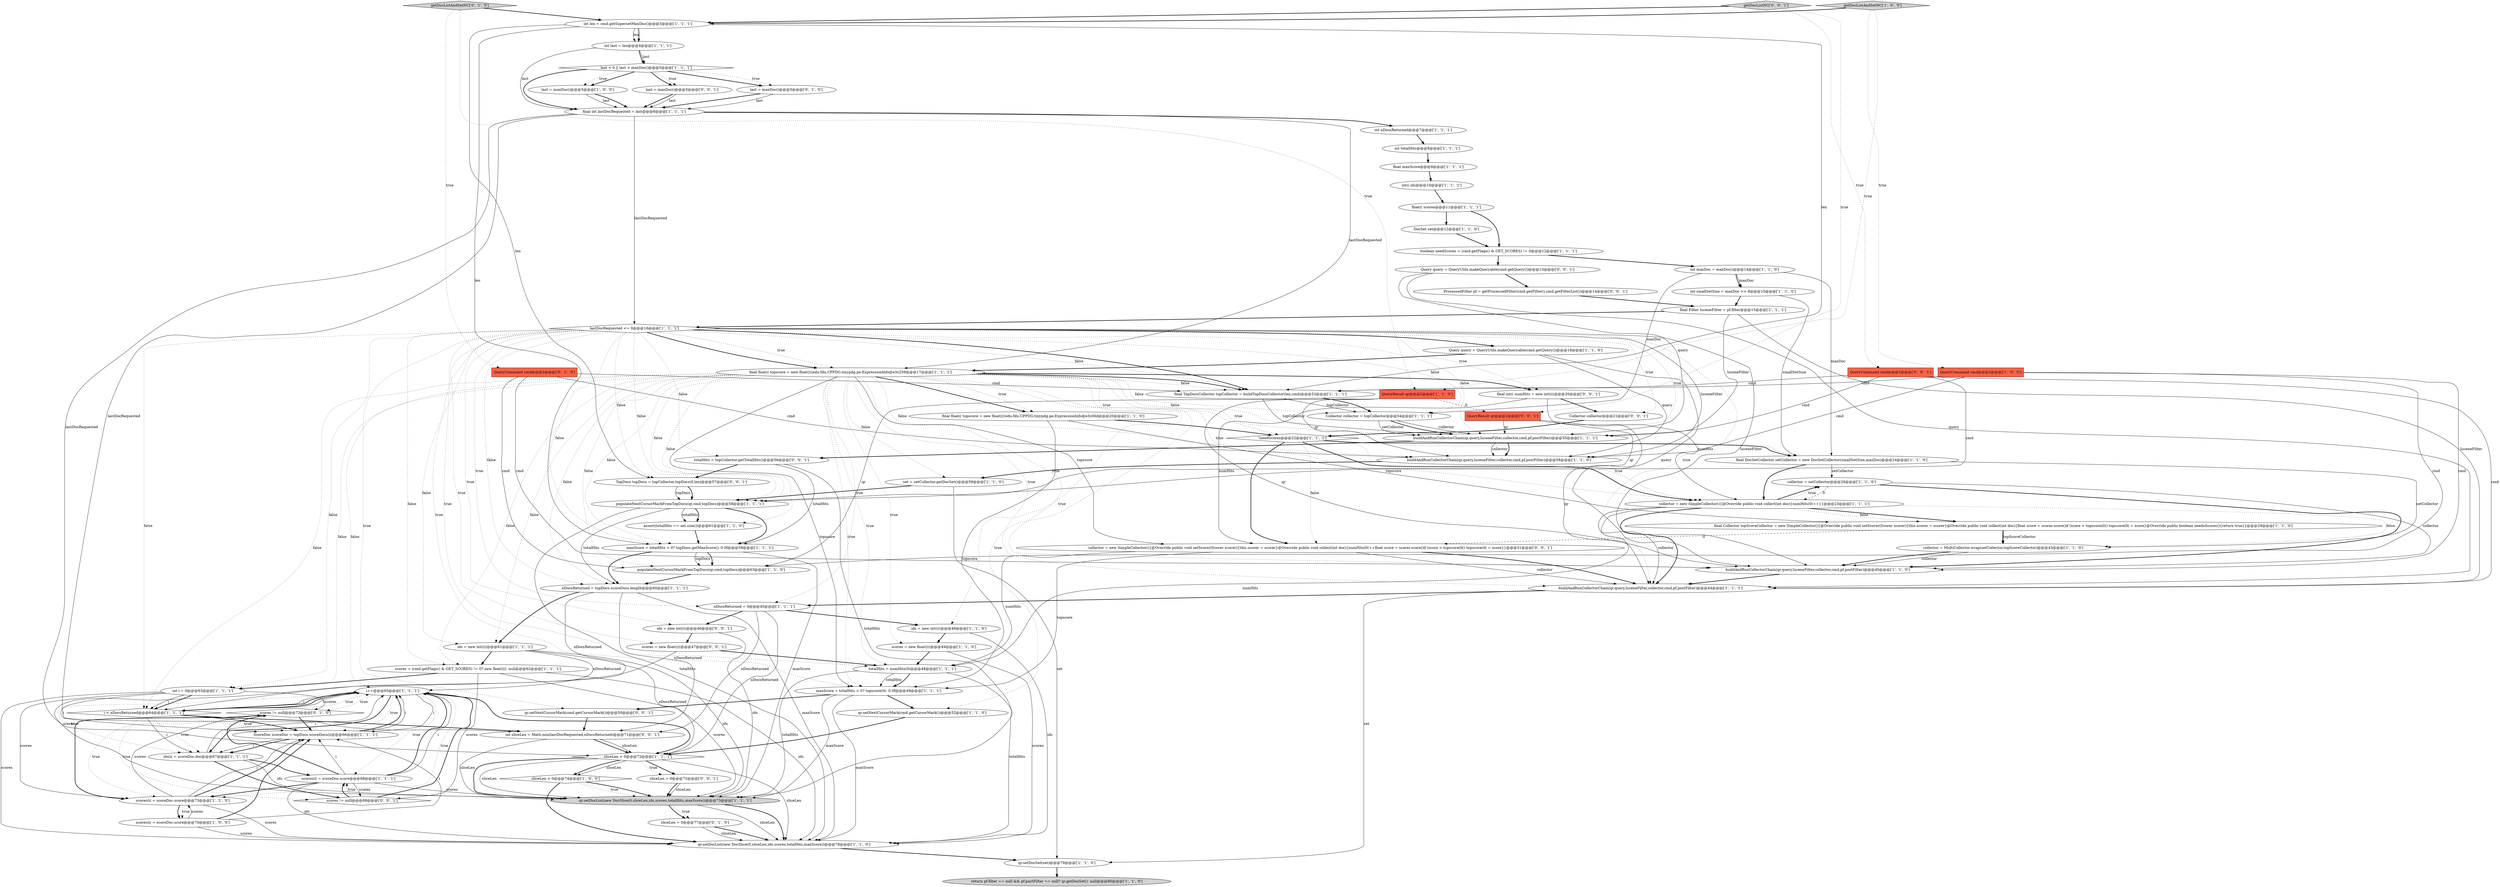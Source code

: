 digraph {
57 [style = filled, label = "buildAndRunCollectorChain(qr,query,luceneFilter,collector,cmd,pf.postFilter)@@@55@@@['1', '1', '1']", fillcolor = white, shape = ellipse image = "AAA0AAABBB1BBB"];
20 [style = filled, label = "int smallSetSize = maxDoc >> 6@@@15@@@['1', '1', '0']", fillcolor = white, shape = ellipse image = "AAA0AAABBB1BBB"];
11 [style = filled, label = "int nDocsReturned@@@7@@@['1', '1', '1']", fillcolor = white, shape = ellipse image = "AAA0AAABBB1BBB"];
28 [style = filled, label = "qr.setDocList(new DocSlice(0,sliceLen,ids,scores,totalHits,maxScore))@@@78@@@['1', '1', '0']", fillcolor = white, shape = ellipse image = "AAA0AAABBB1BBB"];
23 [style = filled, label = "totalHits = numHits(0(@@@48@@@['1', '1', '1']", fillcolor = white, shape = ellipse image = "AAA0AAABBB1BBB"];
76 [style = filled, label = "ids = new int((((@@@46@@@['0', '0', '1']", fillcolor = white, shape = ellipse image = "AAA0AAABBB3BBB"];
72 [style = filled, label = "ProcessedFilter pf = getProcessedFilter(cmd.getFilter(),cmd.getFilterList())@@@14@@@['0', '0', '1']", fillcolor = white, shape = ellipse image = "AAA0AAABBB3BBB"];
56 [style = filled, label = "int last = len@@@4@@@['1', '1', '1']", fillcolor = white, shape = ellipse image = "AAA0AAABBB1BBB"];
82 [style = filled, label = "TopDocs topDocs = topCollector.topDocs(0,len)@@@57@@@['0', '0', '1']", fillcolor = white, shape = ellipse image = "AAA0AAABBB3BBB"];
42 [style = filled, label = "int len = cmd.getSupersetMaxDoc()@@@3@@@['1', '1', '1']", fillcolor = white, shape = ellipse image = "AAA0AAABBB1BBB"];
30 [style = filled, label = "getDocListAndSetNC['1', '0', '0']", fillcolor = lightgray, shape = diamond image = "AAA0AAABBB1BBB"];
21 [style = filled, label = "Query query = QueryUtils.makeQueryable(cmd.getQuery())@@@18@@@['1', '1', '0']", fillcolor = white, shape = ellipse image = "AAA0AAABBB1BBB"];
3 [style = filled, label = "populateNextCursorMarkFromTopDocs(qr,cmd,topDocs)@@@63@@@['1', '1', '0']", fillcolor = white, shape = ellipse image = "AAA0AAABBB1BBB"];
63 [style = filled, label = "last = maxDoc()@@@5@@@['0', '1', '0']", fillcolor = white, shape = ellipse image = "AAA0AAABBB2BBB"];
61 [style = filled, label = "final Filter luceneFilter = pf.filter@@@15@@@['1', '1', '1']", fillcolor = white, shape = ellipse image = "AAA0AAABBB1BBB"];
31 [style = filled, label = "qr.setNextCursorMark(cmd.getCursorMark())@@@52@@@['1', '1', '0']", fillcolor = white, shape = ellipse image = "AAA0AAABBB1BBB"];
10 [style = filled, label = "QueryCommand cmd@@@2@@@['1', '0', '0']", fillcolor = tomato, shape = box image = "AAA0AAABBB1BBB"];
34 [style = filled, label = "lastDocRequested <= 0@@@16@@@['1', '1', '1']", fillcolor = white, shape = diamond image = "AAA0AAABBB1BBB"];
45 [style = filled, label = "ids = new int((((@@@48@@@['1', '1', '0']", fillcolor = white, shape = ellipse image = "AAA0AAABBB1BBB"];
24 [style = filled, label = "assert(totalHits == set.size())@@@61@@@['1', '1', '0']", fillcolor = white, shape = ellipse image = "AAA0AAABBB1BBB"];
75 [style = filled, label = "int sliceLen = Math.min(lastDocRequested,nDocsReturned)@@@71@@@['0', '0', '1']", fillcolor = white, shape = ellipse image = "AAA0AAABBB3BBB"];
6 [style = filled, label = "int i = 0@@@63@@@['1', '1', '1']", fillcolor = white, shape = ellipse image = "AAA0AAABBB1BBB"];
51 [style = filled, label = "DocSet set@@@12@@@['1', '1', '0']", fillcolor = white, shape = ellipse image = "AAA0AAABBB1BBB"];
83 [style = filled, label = "Collector collector@@@21@@@['0', '0', '1']", fillcolor = white, shape = ellipse image = "AAA0AAABBB3BBB"];
71 [style = filled, label = "scores = new float((((@@@47@@@['0', '0', '1']", fillcolor = white, shape = ellipse image = "AAA0AAABBB3BBB"];
0 [style = filled, label = "final TopDocsCollector topCollector = buildTopDocsCollector(len,cmd)@@@53@@@['1', '1', '1']", fillcolor = white, shape = ellipse image = "AAA0AAABBB1BBB"];
17 [style = filled, label = "float maxScore@@@9@@@['1', '1', '1']", fillcolor = white, shape = ellipse image = "AAA0AAABBB1BBB"];
40 [style = filled, label = "final int lastDocRequested = last@@@6@@@['1', '1', '1']", fillcolor = white, shape = ellipse image = "AAA0AAABBB1BBB"];
25 [style = filled, label = "last < 0 || last > maxDoc()@@@5@@@['1', '1', '1']", fillcolor = white, shape = diamond image = "AAA0AAABBB1BBB"];
66 [style = filled, label = "scores != null@@@73@@@['0', '1', '0']", fillcolor = white, shape = diamond image = "AAA0AAABBB2BBB"];
58 [style = filled, label = "set = setCollector.getDocSet()@@@59@@@['1', '1', '0']", fillcolor = white, shape = ellipse image = "AAA0AAABBB1BBB"];
81 [style = filled, label = "QueryResult qr@@@2@@@['0', '0', '1']", fillcolor = tomato, shape = box image = "AAA0AAABBB3BBB"];
37 [style = filled, label = "return pf.filter == null && pf.postFilter == null? qr.getDocSet(): null@@@80@@@['1', '1', '0']", fillcolor = lightgray, shape = ellipse image = "AAA0AAABBB1BBB"];
1 [style = filled, label = "int maxDoc = maxDoc()@@@14@@@['1', '1', '0']", fillcolor = white, shape = ellipse image = "AAA0AAABBB1BBB"];
39 [style = filled, label = "float(( scores@@@11@@@['1', '1', '1']", fillcolor = white, shape = ellipse image = "AAA0AAABBB1BBB"];
14 [style = filled, label = "final DocSetCollector setCollector = new DocSetCollector(smallSetSize,maxDoc)@@@24@@@['1', '1', '0']", fillcolor = white, shape = ellipse image = "AAA0AAABBB1BBB"];
33 [style = filled, label = "scores(i( = scoreDoc.score@@@68@@@['1', '1', '1']", fillcolor = white, shape = ellipse image = "AAA0AAABBB1BBB"];
49 [style = filled, label = "maxScore = totalHits > 0? topDocs.getMaxScore(): 0.0f@@@59@@@['1', '1', '1']", fillcolor = white, shape = ellipse image = "AAA0AAABBB1BBB"];
22 [style = filled, label = "ids(i( = scoreDoc.doc@@@67@@@['1', '1', '1']", fillcolor = white, shape = ellipse image = "AAA0AAABBB1BBB"];
52 [style = filled, label = "i++@@@65@@@['1', '1', '1']", fillcolor = white, shape = ellipse image = "AAA0AAABBB1BBB"];
15 [style = filled, label = "last = maxDoc()@@@5@@@['1', '0', '0']", fillcolor = white, shape = ellipse image = "AAA0AAABBB1BBB"];
64 [style = filled, label = "getDocListAndSetNC['0', '1', '0']", fillcolor = lightgray, shape = diamond image = "AAA0AAABBB2BBB"];
68 [style = filled, label = "collector = new SimpleCollector(){@Override public void setScorer(Scorer scorer){this.scorer = scorer}@Override public void collect(int doc){numHits(0(++float score = scorer.score()if (score > topscore(0() topscore(0( = score}}@@@31@@@['0', '0', '1']", fillcolor = white, shape = ellipse image = "AAA0AAABBB3BBB"];
43 [style = filled, label = "ScoreDoc scoreDoc = topDocs.scoreDocs(i(@@@66@@@['1', '1', '1']", fillcolor = white, shape = ellipse image = "AAA0AAABBB1BBB"];
35 [style = filled, label = "collector = setCollector@@@26@@@['1', '1', '0']", fillcolor = white, shape = ellipse image = "AAA0AAABBB1BBB"];
41 [style = filled, label = "final Collector topScoreCollector = new SimpleCollector(){@Override public void setScorer(Scorer scorer){this.scorer = scorer}@Override public void collect(int doc){float score = scorer.score()if (score > topscore(0() topscore(0( = score}@Override public boolean needsScores(){return true}}@@@29@@@['1', '1', '0']", fillcolor = white, shape = ellipse image = "AAA0AAABBB1BBB"];
48 [style = filled, label = "buildAndRunCollectorChain(qr,query,luceneFilter,collector,cmd,pf.postFilter)@@@44@@@['1', '1', '1']", fillcolor = white, shape = ellipse image = "AAA0AAABBB1BBB"];
46 [style = filled, label = "scores(i( = scoreDoc.score@@@73@@@['1', '1', '0']", fillcolor = white, shape = ellipse image = "AAA0AAABBB1BBB"];
8 [style = filled, label = "buildAndRunCollectorChain(qr,query,luceneFilter,collector,cmd,pf.postFilter)@@@58@@@['1', '1', '0']", fillcolor = white, shape = ellipse image = "AAA0AAABBB1BBB"];
55 [style = filled, label = "qr.setDocList(new DocSlice(0,sliceLen,ids,scores,totalHits,maxScore))@@@73@@@['1', '1', '1']", fillcolor = lightgray, shape = ellipse image = "AAA0AAABBB1BBB"];
19 [style = filled, label = "scores = (cmd.getFlags() & GET_SCORES) != 0? new float((((: null@@@62@@@['1', '1', '1']", fillcolor = white, shape = ellipse image = "AAA0AAABBB1BBB"];
44 [style = filled, label = "int(( ids@@@10@@@['1', '1', '1']", fillcolor = white, shape = ellipse image = "AAA0AAABBB1BBB"];
27 [style = filled, label = "int totalHits@@@8@@@['1', '1', '1']", fillcolor = white, shape = ellipse image = "AAA0AAABBB1BBB"];
29 [style = filled, label = "scores(i( = scoreDoc.score@@@70@@@['1', '0', '0']", fillcolor = white, shape = ellipse image = "AAA0AAABBB1BBB"];
36 [style = filled, label = "nDocsReturned = topDocs.scoreDocs.length@@@60@@@['1', '1', '1']", fillcolor = white, shape = ellipse image = "AAA0AAABBB1BBB"];
78 [style = filled, label = "last = maxDoc()@@@5@@@['0', '0', '1']", fillcolor = white, shape = ellipse image = "AAA0AAABBB3BBB"];
79 [style = filled, label = "final int(( numHits = new int((((@@@20@@@['0', '0', '1']", fillcolor = white, shape = ellipse image = "AAA0AAABBB3BBB"];
77 [style = filled, label = "QueryCommand cmd@@@2@@@['0', '0', '1']", fillcolor = tomato, shape = box image = "AAA0AAABBB3BBB"];
69 [style = filled, label = "scores != null@@@68@@@['0', '0', '1']", fillcolor = white, shape = diamond image = "AAA0AAABBB3BBB"];
47 [style = filled, label = "scores = new float((((@@@49@@@['1', '1', '0']", fillcolor = white, shape = ellipse image = "AAA0AAABBB1BBB"];
59 [style = filled, label = "maxScore = totalHits > 0? topscore(0(: 0.0f@@@49@@@['1', '1', '1']", fillcolor = white, shape = ellipse image = "AAA0AAABBB1BBB"];
13 [style = filled, label = "buildAndRunCollectorChain(qr,query,luceneFilter,collector,cmd,pf.postFilter)@@@45@@@['1', '1', '0']", fillcolor = white, shape = ellipse image = "AAA0AAABBB1BBB"];
4 [style = filled, label = "!needScores@@@22@@@['1', '1', '1']", fillcolor = white, shape = diamond image = "AAA0AAABBB1BBB"];
12 [style = filled, label = "collector = new SimpleCollector(){@Override public void collect(int doc){numHits(0(++}}@@@23@@@['1', '1', '1']", fillcolor = white, shape = ellipse image = "AAA0AAABBB1BBB"];
26 [style = filled, label = "boolean needScores = (cmd.getFlags() & GET_SCORES) != 0@@@12@@@['1', '1', '1']", fillcolor = white, shape = ellipse image = "AAA0AAABBB1BBB"];
32 [style = filled, label = "populateNextCursorMarkFromTopDocs(qr,cmd,topDocs)@@@58@@@['1', '1', '1']", fillcolor = white, shape = ellipse image = "AAA0AAABBB1BBB"];
16 [style = filled, label = "nDocsReturned = 0@@@45@@@['1', '1', '1']", fillcolor = white, shape = ellipse image = "AAA0AAABBB1BBB"];
18 [style = filled, label = "final float(( topscore = new float((((edu.fdu.CPPDG.tinypdg.pe.ExpressionInfo@e3c06d@@@20@@@['1', '1', '0']", fillcolor = white, shape = ellipse image = "AAA0AAABBB1BBB"];
53 [style = filled, label = "QueryResult qr@@@2@@@['1', '1', '0']", fillcolor = tomato, shape = box image = "AAA0AAABBB1BBB"];
67 [style = filled, label = "qr.setNextCursorMark(cmd.getCursorMark())@@@50@@@['0', '0', '1']", fillcolor = white, shape = ellipse image = "AAA0AAABBB3BBB"];
60 [style = filled, label = "ids = new int((((@@@61@@@['1', '1', '1']", fillcolor = white, shape = ellipse image = "AAA0AAABBB1BBB"];
38 [style = filled, label = "sliceLen < 0@@@74@@@['1', '0', '0']", fillcolor = white, shape = diamond image = "AAA0AAABBB1BBB"];
70 [style = filled, label = "totalHits = topCollector.getTotalHits()@@@56@@@['0', '0', '1']", fillcolor = white, shape = ellipse image = "AAA0AAABBB3BBB"];
80 [style = filled, label = "getDocListNC['0', '0', '1']", fillcolor = lightgray, shape = diamond image = "AAA0AAABBB3BBB"];
73 [style = filled, label = "sliceLen = 0@@@72@@@['0', '0', '1']", fillcolor = white, shape = ellipse image = "AAA0AAABBB3BBB"];
9 [style = filled, label = "Collector collector = topCollector@@@54@@@['1', '1', '1']", fillcolor = white, shape = ellipse image = "AAA0AAABBB1BBB"];
74 [style = filled, label = "Query query = QueryUtils.makeQueryable(cmd.getQuery())@@@13@@@['0', '0', '1']", fillcolor = white, shape = ellipse image = "AAA0AAABBB3BBB"];
7 [style = filled, label = "sliceLen < 0@@@72@@@['1', '1', '1']", fillcolor = white, shape = diamond image = "AAA0AAABBB1BBB"];
5 [style = filled, label = "final float(( topscore = new float((((edu.fdu.CPPDG.tinypdg.pe.ExpressionInfo@e3c259@@@17@@@['1', '1', '1']", fillcolor = white, shape = ellipse image = "AAA0AAABBB1BBB"];
62 [style = filled, label = "QueryCommand cmd@@@2@@@['0', '1', '0']", fillcolor = tomato, shape = box image = "AAA0AAABBB2BBB"];
2 [style = filled, label = "i < nDocsReturned@@@64@@@['1', '1', '1']", fillcolor = white, shape = diamond image = "AAA0AAABBB1BBB"];
50 [style = filled, label = "collector = MultiCollector.wrap(setCollector,topScoreCollector)@@@43@@@['1', '1', '0']", fillcolor = white, shape = ellipse image = "AAA0AAABBB1BBB"];
65 [style = filled, label = "sliceLen = 0@@@77@@@['0', '1', '0']", fillcolor = white, shape = ellipse image = "AAA0AAABBB2BBB"];
54 [style = filled, label = "qr.setDocSet(set)@@@79@@@['1', '1', '0']", fillcolor = white, shape = ellipse image = "AAA0AAABBB1BBB"];
5->14 [style = dotted, label="true"];
5->19 [style = dotted, label="false"];
6->43 [style = solid, label="i"];
56->40 [style = solid, label="last"];
12->48 [style = solid, label="collector"];
23->59 [style = solid, label="totalHits"];
19->6 [style = bold, label=""];
34->36 [style = dotted, label="false"];
62->3 [style = solid, label="cmd"];
5->3 [style = dotted, label="false"];
5->18 [style = dotted, label="true"];
40->34 [style = solid, label="lastDocRequested"];
10->8 [style = solid, label="cmd"];
33->52 [style = bold, label=""];
5->60 [style = dotted, label="false"];
4->12 [style = dotted, label="true"];
22->33 [style = bold, label=""];
46->28 [style = solid, label="scores"];
66->46 [style = bold, label=""];
49->36 [style = bold, label=""];
7->28 [style = solid, label="sliceLen"];
5->4 [style = dotted, label="true"];
56->25 [style = bold, label=""];
34->67 [style = dotted, label="true"];
60->52 [style = solid, label="nDocsReturned"];
7->73 [style = bold, label=""];
14->50 [style = solid, label="setCollector"];
12->50 [style = dotted, label="false"];
1->9 [style = solid, label="maxDoc"];
6->2 [style = bold, label=""];
32->24 [style = solid, label="totalHits"];
58->54 [style = solid, label="set"];
22->52 [style = solid, label="i"];
52->43 [style = solid, label="i"];
11->27 [style = bold, label=""];
49->3 [style = bold, label=""];
5->79 [style = bold, label=""];
5->45 [style = dotted, label="true"];
5->9 [style = dotted, label="false"];
1->20 [style = solid, label="maxDoc"];
81->57 [style = solid, label="qr"];
22->55 [style = solid, label="ids"];
73->55 [style = solid, label="sliceLen"];
77->0 [style = solid, label="cmd"];
52->22 [style = bold, label=""];
62->13 [style = solid, label="cmd"];
40->7 [style = solid, label="lastDocRequested"];
81->32 [style = solid, label="qr"];
75->7 [style = bold, label=""];
40->5 [style = solid, label="lastDocRequested"];
12->35 [style = bold, label=""];
5->32 [style = dotted, label="false"];
55->65 [style = dotted, label="true"];
15->40 [style = solid, label="last"];
39->51 [style = bold, label=""];
64->42 [style = bold, label=""];
34->23 [style = dotted, label="true"];
34->0 [style = dotted, label="false"];
5->18 [style = bold, label=""];
34->6 [style = dotted, label="false"];
20->61 [style = bold, label=""];
72->61 [style = bold, label=""];
5->36 [style = dotted, label="false"];
43->22 [style = solid, label="i"];
23->55 [style = solid, label="totalHits"];
5->8 [style = dotted, label="false"];
68->59 [style = solid, label="topscore"];
7->73 [style = dotted, label="true"];
16->45 [style = bold, label=""];
14->35 [style = solid, label="setCollector"];
5->48 [style = dotted, label="true"];
79->68 [style = solid, label="numHits"];
23->28 [style = solid, label="totalHits"];
34->83 [style = dotted, label="true"];
55->28 [style = solid, label="sliceLen"];
18->59 [style = solid, label="topscore"];
40->11 [style = bold, label=""];
29->43 [style = solid, label="i"];
2->43 [style = dotted, label="true"];
80->81 [style = dotted, label="true"];
63->40 [style = solid, label="last"];
26->74 [style = bold, label=""];
38->28 [style = bold, label=""];
2->69 [style = dotted, label="true"];
34->9 [style = dotted, label="false"];
13->48 [style = bold, label=""];
30->10 [style = dotted, label="true"];
4->68 [style = bold, label=""];
34->71 [style = dotted, label="true"];
52->66 [style = dotted, label="true"];
33->46 [style = bold, label=""];
69->33 [style = bold, label=""];
19->55 [style = solid, label="scores"];
25->63 [style = dotted, label="true"];
34->48 [style = dotted, label="true"];
0->57 [style = solid, label="topCollector"];
71->55 [style = solid, label="scores"];
35->13 [style = bold, label=""];
71->23 [style = bold, label=""];
35->12 [style = dashed, label="0"];
5->24 [style = dotted, label="false"];
50->13 [style = solid, label="collector"];
77->32 [style = solid, label="cmd"];
61->57 [style = solid, label="luceneFilter"];
41->68 [style = dashed, label="0"];
10->0 [style = solid, label="cmd"];
5->68 [style = solid, label="topscore"];
49->55 [style = solid, label="maxScore"];
7->55 [style = bold, label=""];
55->65 [style = bold, label=""];
25->78 [style = dotted, label="true"];
34->2 [style = dotted, label="false"];
22->69 [style = bold, label=""];
18->41 [style = solid, label="topscore"];
7->55 [style = solid, label="sliceLen"];
55->28 [style = bold, label=""];
59->67 [style = bold, label=""];
52->43 [style = dotted, label="true"];
6->66 [style = solid, label="scores"];
74->57 [style = solid, label="query"];
27->17 [style = bold, label=""];
59->55 [style = solid, label="maxScore"];
60->7 [style = solid, label="nDocsReturned"];
33->43 [style = solid, label="i"];
26->1 [style = bold, label=""];
43->52 [style = bold, label=""];
47->23 [style = bold, label=""];
5->57 [style = dotted, label="false"];
2->22 [style = dotted, label="true"];
4->12 [style = bold, label=""];
52->22 [style = dotted, label="true"];
68->48 [style = solid, label="collector"];
52->33 [style = dotted, label="true"];
34->8 [style = solid, label="luceneFilter"];
73->55 [style = bold, label=""];
9->57 [style = bold, label=""];
65->28 [style = solid, label="sliceLen"];
33->28 [style = solid, label="ids"];
79->83 [style = bold, label=""];
28->54 [style = bold, label=""];
12->41 [style = bold, label=""];
68->23 [style = solid, label="numHits"];
36->60 [style = bold, label=""];
34->16 [style = dotted, label="true"];
5->59 [style = dotted, label="true"];
12->35 [style = dotted, label="true"];
2->52 [style = dotted, label="true"];
42->49 [style = solid, label="len"];
5->59 [style = solid, label="topscore"];
42->56 [style = solid, label="len"];
36->2 [style = solid, label="nDocsReturned"];
25->15 [style = bold, label=""];
49->3 [style = solid, label="topDocs"];
53->8 [style = solid, label="qr"];
77->57 [style = solid, label="cmd"];
44->39 [style = bold, label=""];
34->21 [style = bold, label=""];
46->43 [style = bold, label=""];
30->42 [style = bold, label=""];
4->68 [style = dotted, label="false"];
53->3 [style = solid, label="qr"];
30->53 [style = dotted, label="true"];
62->8 [style = solid, label="cmd"];
2->43 [style = bold, label=""];
19->28 [style = solid, label="ids"];
57->8 [style = bold, label=""];
10->3 [style = solid, label="cmd"];
23->59 [style = bold, label=""];
12->48 [style = bold, label=""];
82->32 [style = bold, label=""];
5->16 [style = dotted, label="true"];
34->70 [style = dotted, label="false"];
16->75 [style = solid, label="nDocsReturned"];
50->13 [style = bold, label=""];
69->52 [style = bold, label=""];
75->7 [style = solid, label="sliceLen"];
56->25 [style = solid, label="last"];
15->40 [style = bold, label=""];
34->5 [style = dotted, label="true"];
34->49 [style = dotted, label="false"];
24->49 [style = bold, label=""];
57->70 [style = bold, label=""];
48->54 [style = solid, label="set"];
2->52 [style = solid, label="i"];
14->12 [style = bold, label=""];
81->48 [style = solid, label="qr"];
42->0 [style = solid, label="len"];
33->66 [style = bold, label=""];
5->12 [style = dotted, label="true"];
43->52 [style = solid, label="i"];
34->59 [style = dotted, label="true"];
7->38 [style = solid, label="sliceLen"];
61->34 [style = bold, label=""];
64->62 [style = dotted, label="true"];
46->29 [style = bold, label=""];
70->82 [style = bold, label=""];
35->13 [style = solid, label="collector"];
6->28 [style = solid, label="scores"];
78->40 [style = bold, label=""];
59->28 [style = solid, label="maxScore"];
34->60 [style = dotted, label="false"];
16->76 [style = bold, label=""];
29->46 [style = solid, label="scores"];
17->44 [style = bold, label=""];
54->37 [style = bold, label=""];
33->69 [style = solid, label="scores"];
75->55 [style = solid, label="sliceLen"];
48->16 [style = bold, label=""];
34->57 [style = dotted, label="false"];
1->14 [style = solid, label="maxDoc"];
9->57 [style = solid, label="collector"];
40->75 [style = solid, label="lastDocRequested"];
76->71 [style = bold, label=""];
29->28 [style = solid, label="scores"];
36->28 [style = solid, label="maxScore"];
33->52 [style = solid, label="i"];
3->36 [style = bold, label=""];
52->46 [style = dotted, label="true"];
53->13 [style = solid, label="qr"];
60->55 [style = solid, label="ids"];
8->58 [style = bold, label=""];
12->23 [style = solid, label="numHits"];
43->22 [style = bold, label=""];
5->2 [style = dotted, label="false"];
25->40 [style = bold, label=""];
46->29 [style = dotted, label="true"];
34->79 [style = dotted, label="true"];
51->26 [style = bold, label=""];
39->26 [style = bold, label=""];
12->41 [style = dotted, label="false"];
34->4 [style = dotted, label="true"];
19->69 [style = solid, label="scores"];
69->33 [style = dotted, label="true"];
53->81 [style = dashed, label="0"];
62->0 [style = solid, label="cmd"];
7->38 [style = bold, label=""];
34->82 [style = dotted, label="false"];
34->13 [style = solid, label="luceneFilter"];
46->66 [style = solid, label="scores"];
33->55 [style = solid, label="scores"];
5->52 [style = dotted, label="false"];
25->63 [style = bold, label=""];
42->82 [style = solid, label="len"];
70->55 [style = solid, label="totalHits"];
82->32 [style = solid, label="topDocs"];
0->9 [style = solid, label="topCollector"];
6->2 [style = solid, label="i"];
34->5 [style = bold, label=""];
41->50 [style = solid, label="topScoreCollector"];
9->57 [style = solid, label="setCollector"];
67->75 [style = bold, label=""];
47->28 [style = solid, label="scores"];
46->43 [style = solid, label="i"];
66->43 [style = bold, label=""];
0->9 [style = bold, label=""];
57->8 [style = solid, label="collector"];
83->4 [style = bold, label=""];
5->31 [style = dotted, label="true"];
41->50 [style = bold, label=""];
5->13 [style = dotted, label="true"];
52->2 [style = bold, label=""];
38->55 [style = dotted, label="true"];
45->47 [style = bold, label=""];
32->36 [style = solid, label="totalHits"];
2->52 [style = bold, label=""];
25->15 [style = dotted, label="true"];
34->19 [style = dotted, label="false"];
68->48 [style = bold, label=""];
34->76 [style = dotted, label="true"];
65->28 [style = bold, label=""];
25->78 [style = bold, label=""];
34->0 [style = bold, label=""];
38->55 [style = bold, label=""];
64->53 [style = dotted, label="true"];
16->7 [style = solid, label="nDocsReturned"];
5->49 [style = dotted, label="false"];
5->0 [style = dotted, label="false"];
74->48 [style = solid, label="query"];
5->0 [style = bold, label=""];
58->32 [style = bold, label=""];
2->22 [style = solid, label="i"];
29->43 [style = bold, label=""];
5->47 [style = dotted, label="true"];
32->49 [style = bold, label=""];
21->8 [style = solid, label="query"];
52->2 [style = solid, label="i"];
79->12 [style = solid, label="numHits"];
21->5 [style = bold, label=""];
70->49 [style = solid, label="totalHits"];
59->31 [style = bold, label=""];
10->13 [style = solid, label="cmd"];
2->75 [style = bold, label=""];
4->14 [style = bold, label=""];
5->6 [style = dotted, label="false"];
34->32 [style = dotted, label="false"];
66->46 [style = dotted, label="true"];
77->48 [style = solid, label="cmd"];
6->46 [style = solid, label="scores"];
60->19 [style = bold, label=""];
63->40 [style = bold, label=""];
78->40 [style = solid, label="last"];
20->14 [style = solid, label="smallSetSize"];
36->75 [style = solid, label="nDocsReturned"];
42->56 [style = bold, label=""];
32->28 [style = solid, label="totalHits"];
1->20 [style = bold, label=""];
74->72 [style = bold, label=""];
80->42 [style = bold, label=""];
21->13 [style = solid, label="query"];
61->48 [style = solid, label="luceneFilter"];
5->23 [style = dotted, label="true"];
80->77 [style = dotted, label="true"];
76->55 [style = solid, label="ids"];
45->28 [style = solid, label="ids"];
31->7 [style = bold, label=""];
18->4 [style = bold, label=""];
32->24 [style = bold, label=""];
52->7 [style = bold, label=""];
5->58 [style = dotted, label="false"];
}
